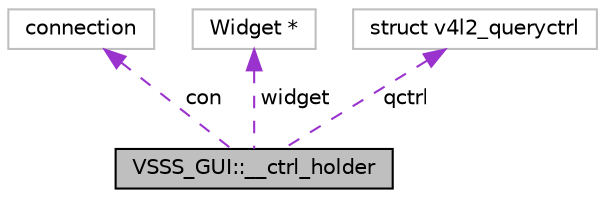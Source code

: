 digraph "VSSS_GUI::__ctrl_holder"
{
 // INTERACTIVE_SVG=YES
  edge [fontname="Helvetica",fontsize="10",labelfontname="Helvetica",labelfontsize="10"];
  node [fontname="Helvetica",fontsize="10",shape=record];
  Node1 [label="VSSS_GUI::__ctrl_holder",height=0.2,width=0.4,color="black", fillcolor="grey75", style="filled", fontcolor="black"];
  Node2 -> Node1 [dir="back",color="darkorchid3",fontsize="10",style="dashed",label=" con" ,fontname="Helvetica"];
  Node2 [label="connection",height=0.2,width=0.4,color="grey75", fillcolor="white", style="filled"];
  Node3 -> Node1 [dir="back",color="darkorchid3",fontsize="10",style="dashed",label=" widget" ,fontname="Helvetica"];
  Node3 [label="Widget *",height=0.2,width=0.4,color="grey75", fillcolor="white", style="filled"];
  Node4 -> Node1 [dir="back",color="darkorchid3",fontsize="10",style="dashed",label=" qctrl" ,fontname="Helvetica"];
  Node4 [label="struct v4l2_queryctrl",height=0.2,width=0.4,color="grey75", fillcolor="white", style="filled"];
}
